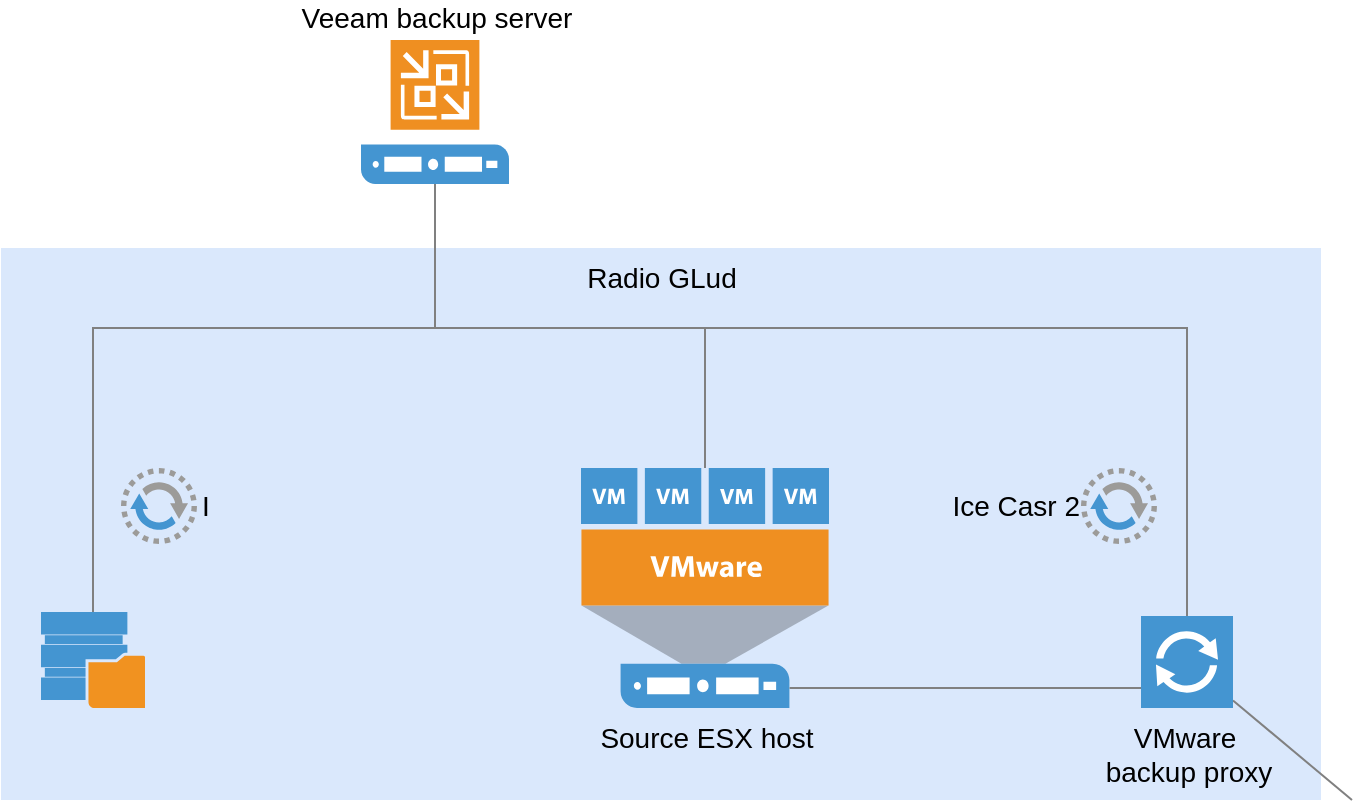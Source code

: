 <mxfile version="12.0.3" type="github" pages="1"><diagram id="LJ9GCu1q_jfeKExx5jGc" name="Page-1"><mxGraphModel dx="1108" dy="456" grid="1" gridSize="10" guides="1" tooltips="1" connect="1" arrows="1" fold="1" page="1" pageScale="1" pageWidth="827" pageHeight="1169" math="0" shadow="0"><root><mxCell id="0"/><mxCell id="1" parent="0"/><mxCell id="rFnclxpmzX3LGfzMvB-0-1" value="Radio GLud" style="whiteSpace=wrap;html=1;fillColor=#dae8fc;fontSize=14;strokeColor=none;verticalAlign=top;" vertex="1" parent="1"><mxGeometry x="94.5" y="244" width="660" height="276" as="geometry"/></mxCell><mxCell id="rFnclxpmzX3LGfzMvB-0-2" style="edgeStyle=orthogonalEdgeStyle;rounded=0;html=1;startSize=10;endSize=10;jettySize=auto;orthogonalLoop=1;fontSize=14;endArrow=none;endFill=0;strokeColor=#808080;" edge="1" parent="1" source="rFnclxpmzX3LGfzMvB-0-4" target="rFnclxpmzX3LGfzMvB-0-7"><mxGeometry relative="1" as="geometry"><Array as="points"><mxPoint x="311.5" y="284"/><mxPoint x="446.5" y="284"/></Array></mxGeometry></mxCell><mxCell id="rFnclxpmzX3LGfzMvB-0-3" style="edgeStyle=orthogonalEdgeStyle;rounded=0;html=1;startSize=10;endSize=10;jettySize=auto;orthogonalLoop=1;fontSize=14;endArrow=none;endFill=0;strokeColor=#808080;" edge="1" parent="1" source="rFnclxpmzX3LGfzMvB-0-4" target="rFnclxpmzX3LGfzMvB-0-10"><mxGeometry relative="1" as="geometry"><Array as="points"><mxPoint x="311.5" y="284"/><mxPoint x="687.5" y="284"/></Array></mxGeometry></mxCell><mxCell id="rFnclxpmzX3LGfzMvB-0-4" value="Veeam backup server" style="shadow=0;dashed=0;html=1;strokeColor=none;fillColor=#4495D1;labelPosition=center;verticalLabelPosition=top;verticalAlign=bottom;shape=mxgraph.veeam.2d.veeam_backup_and_replication_server;fontSize=14;align=center;" vertex="1" parent="1"><mxGeometry x="274.5" y="140" width="74" height="72" as="geometry"/></mxCell><mxCell id="rFnclxpmzX3LGfzMvB-0-5" style="edgeStyle=orthogonalEdgeStyle;rounded=0;html=1;startSize=10;endSize=10;jettySize=auto;orthogonalLoop=1;fontSize=14;endArrow=none;endFill=0;strokeColor=#808080;" edge="1" parent="1" source="rFnclxpmzX3LGfzMvB-0-6" target="rFnclxpmzX3LGfzMvB-0-4"><mxGeometry relative="1" as="geometry"><mxPoint x="294.5" y="244" as="targetPoint"/><Array as="points"><mxPoint x="140.5" y="284"/><mxPoint x="311.5" y="284"/></Array></mxGeometry></mxCell><mxCell id="rFnclxpmzX3LGfzMvB-0-6" value="" style="shadow=0;dashed=0;html=1;strokeColor=none;fillColor=#4495D1;labelPosition=center;verticalLabelPosition=bottom;verticalAlign=top;shape=mxgraph.veeam.2d.backup_repository;fontSize=14;" vertex="1" parent="1"><mxGeometry x="114.5" y="426" width="52" height="48" as="geometry"/></mxCell><mxCell id="rFnclxpmzX3LGfzMvB-0-7" value="Source ESX host" style="shadow=0;dashed=0;html=1;strokeColor=none;fillColor=#4495D1;labelPosition=center;verticalLabelPosition=bottom;verticalAlign=top;shape=mxgraph.veeam.2d.vmware_host;fontSize=14;" vertex="1" parent="1"><mxGeometry x="384.5" y="354" width="124" height="120" as="geometry"/></mxCell><mxCell id="rFnclxpmzX3LGfzMvB-0-8" style="rounded=0;html=1;startSize=10;endSize=10;jettySize=auto;orthogonalLoop=1;fontSize=14;endArrow=none;endFill=0;strokeColor=#808080;" edge="1" parent="1" source="rFnclxpmzX3LGfzMvB-0-10"><mxGeometry relative="1" as="geometry"><mxPoint x="770" y="520" as="targetPoint"/></mxGeometry></mxCell><mxCell id="rFnclxpmzX3LGfzMvB-0-9" style="edgeStyle=elbowEdgeStyle;rounded=0;elbow=vertical;html=1;startSize=10;endArrow=none;endFill=0;endSize=10;jettySize=auto;orthogonalLoop=1;strokeColor=#808080;fontSize=14;entryX=0.841;entryY=0.917;entryPerimeter=0;" edge="1" parent="1" source="rFnclxpmzX3LGfzMvB-0-10" target="rFnclxpmzX3LGfzMvB-0-7"><mxGeometry relative="1" as="geometry"><mxPoint x="490.5" y="465" as="targetPoint"/><Array as="points"><mxPoint x="586.5" y="464"/></Array></mxGeometry></mxCell><mxCell id="rFnclxpmzX3LGfzMvB-0-10" value="VMware&amp;nbsp;&lt;div&gt;backup&amp;nbsp;&lt;span&gt;proxy&lt;/span&gt;&lt;/div&gt;" style="shadow=0;dashed=0;html=1;strokeColor=none;fillColor=#4495D1;labelPosition=center;verticalLabelPosition=bottom;verticalAlign=top;shape=mxgraph.veeam.2d.proxy;fontSize=14;" vertex="1" parent="1"><mxGeometry x="664.5" y="428" width="46" height="46" as="geometry"/></mxCell><mxCell id="rFnclxpmzX3LGfzMvB-0-11" value="I" style="shadow=0;dashed=0;html=1;strokeColor=none;fillColor=#4495D1;labelPosition=right;verticalLabelPosition=middle;verticalAlign=middle;shape=mxgraph.veeam.2d.data_mover;fontSize=14;align=left;" vertex="1" parent="1"><mxGeometry x="154.5" y="354" width="38" height="38" as="geometry"/></mxCell><mxCell id="rFnclxpmzX3LGfzMvB-0-12" value="Ice Casr 2" style="shadow=0;dashed=0;html=1;strokeColor=none;fillColor=#4495D1;labelPosition=left;verticalLabelPosition=middle;verticalAlign=middle;shape=mxgraph.veeam.2d.data_mover;fontSize=14;align=right;" vertex="1" parent="1"><mxGeometry x="634.5" y="354" width="38" height="38" as="geometry"/></mxCell></root></mxGraphModel></diagram></mxfile>
